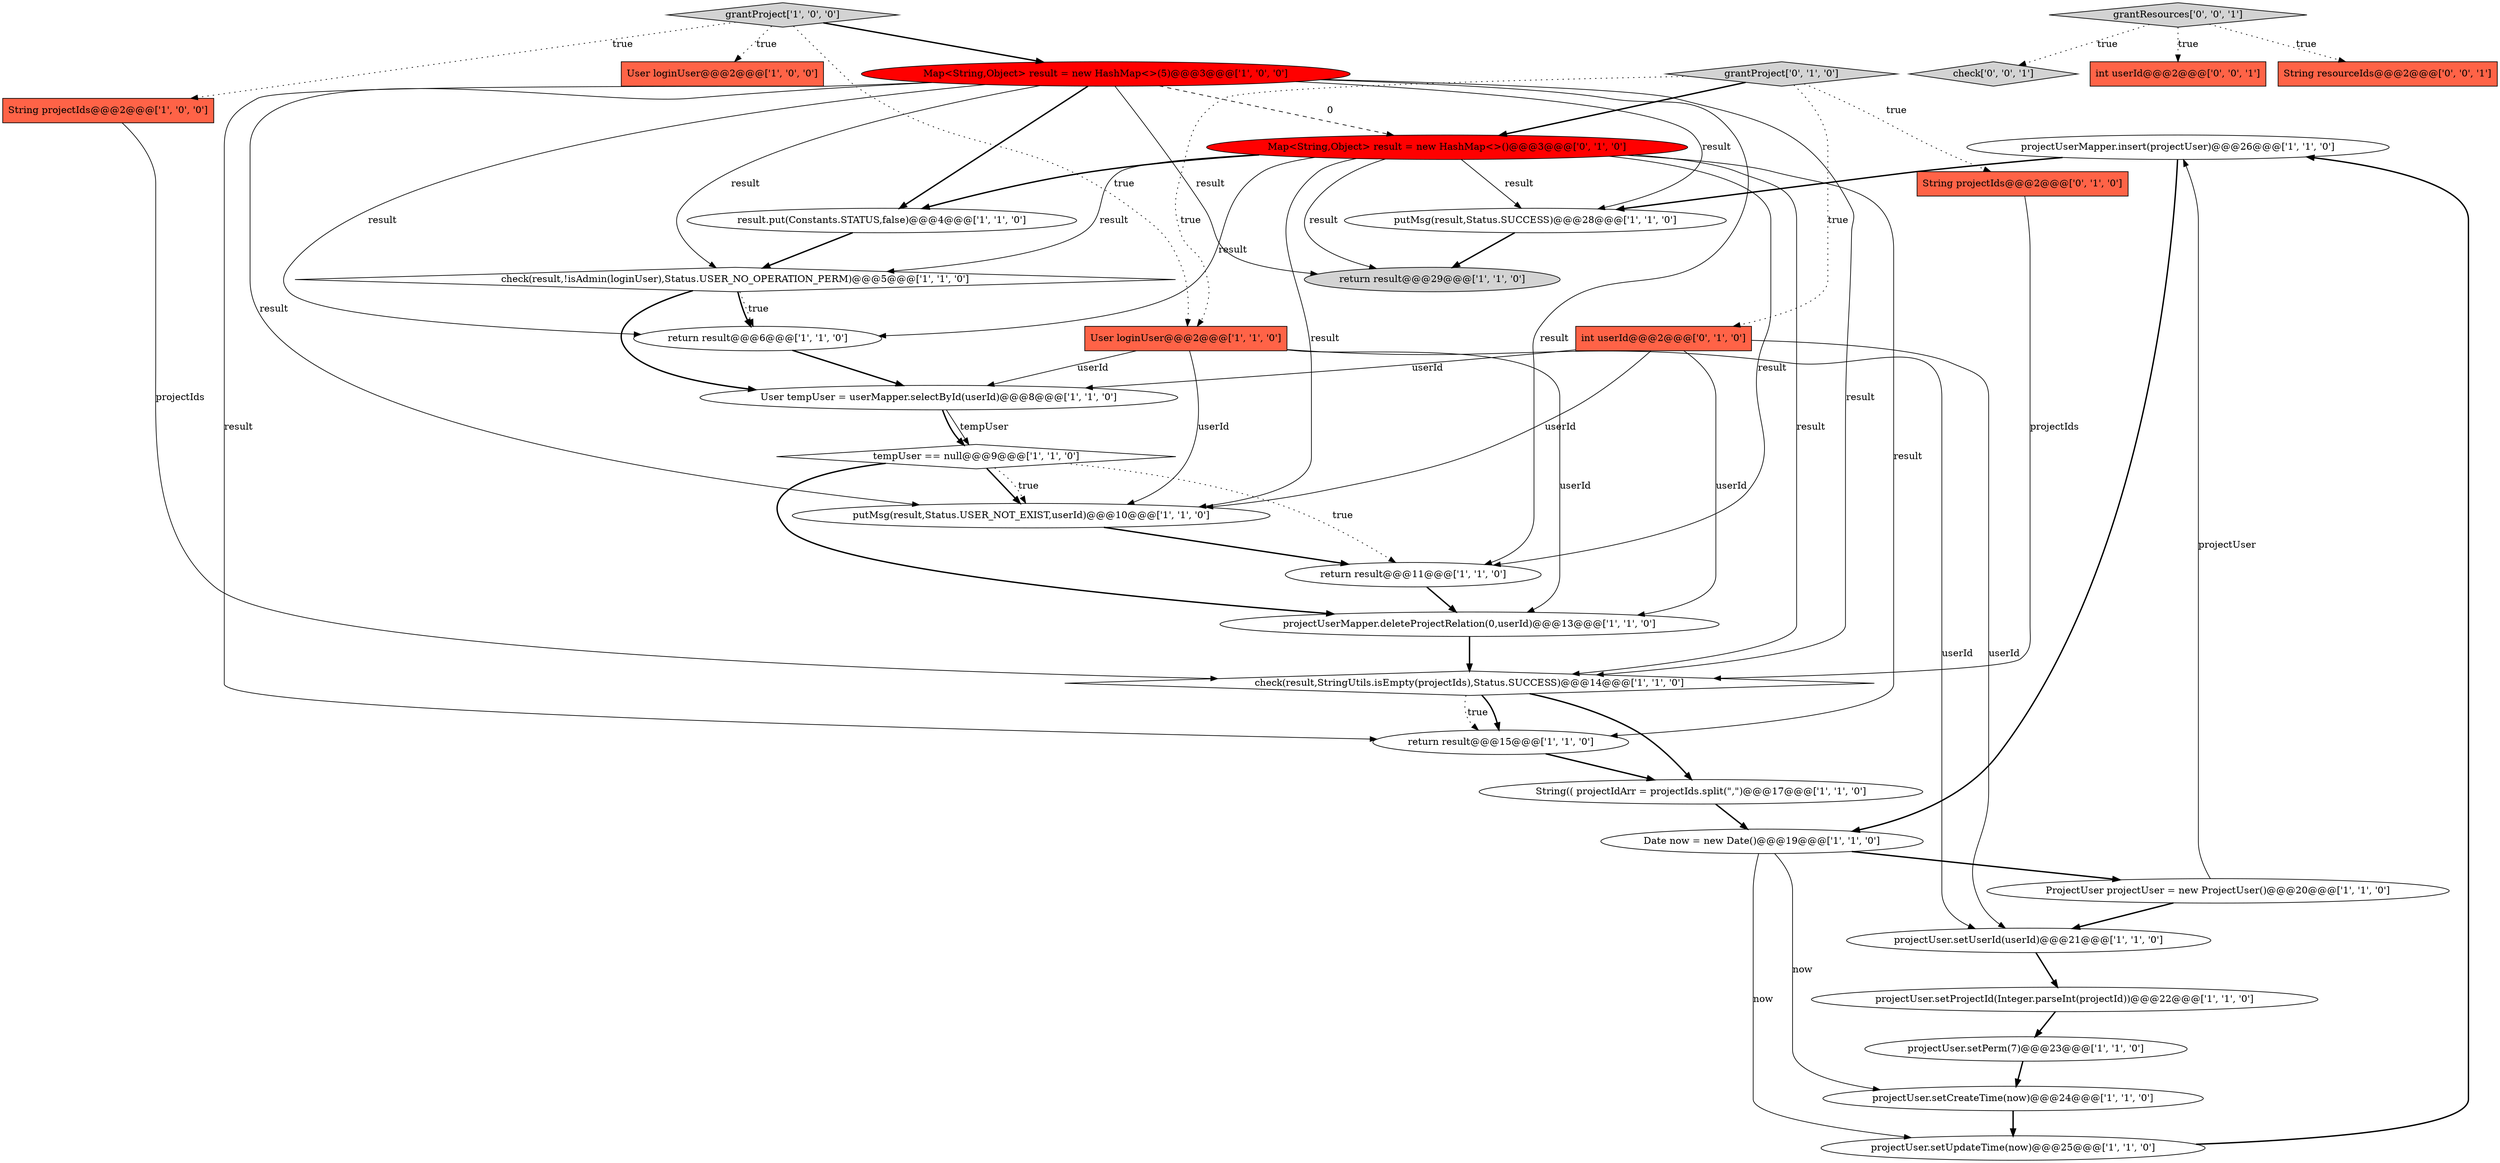 digraph {
7 [style = filled, label = "projectUserMapper.insert(projectUser)@@@26@@@['1', '1', '0']", fillcolor = white, shape = ellipse image = "AAA0AAABBB1BBB"];
10 [style = filled, label = "projectUser.setPerm(7)@@@23@@@['1', '1', '0']", fillcolor = white, shape = ellipse image = "AAA0AAABBB1BBB"];
14 [style = filled, label = "projectUser.setProjectId(Integer.parseInt(projectId))@@@22@@@['1', '1', '0']", fillcolor = white, shape = ellipse image = "AAA0AAABBB1BBB"];
4 [style = filled, label = "ProjectUser projectUser = new ProjectUser()@@@20@@@['1', '1', '0']", fillcolor = white, shape = ellipse image = "AAA0AAABBB1BBB"];
22 [style = filled, label = "Map<String,Object> result = new HashMap<>(5)@@@3@@@['1', '0', '0']", fillcolor = red, shape = ellipse image = "AAA1AAABBB1BBB"];
2 [style = filled, label = "User tempUser = userMapper.selectById(userId)@@@8@@@['1', '1', '0']", fillcolor = white, shape = ellipse image = "AAA0AAABBB1BBB"];
6 [style = filled, label = "return result@@@29@@@['1', '1', '0']", fillcolor = lightgray, shape = ellipse image = "AAA0AAABBB1BBB"];
9 [style = filled, label = "projectUser.setCreateTime(now)@@@24@@@['1', '1', '0']", fillcolor = white, shape = ellipse image = "AAA0AAABBB1BBB"];
0 [style = filled, label = "projectUser.setUserId(userId)@@@21@@@['1', '1', '0']", fillcolor = white, shape = ellipse image = "AAA0AAABBB1BBB"];
21 [style = filled, label = "User loginUser@@@2@@@['1', '0', '0']", fillcolor = tomato, shape = box image = "AAA0AAABBB1BBB"];
31 [style = filled, label = "check['0', '0', '1']", fillcolor = lightgray, shape = diamond image = "AAA0AAABBB3BBB"];
12 [style = filled, label = "return result@@@11@@@['1', '1', '0']", fillcolor = white, shape = ellipse image = "AAA0AAABBB1BBB"];
16 [style = filled, label = "String projectIds@@@2@@@['1', '0', '0']", fillcolor = tomato, shape = box image = "AAA0AAABBB1BBB"];
25 [style = filled, label = "grantProject['1', '0', '0']", fillcolor = lightgray, shape = diamond image = "AAA0AAABBB1BBB"];
15 [style = filled, label = "putMsg(result,Status.SUCCESS)@@@28@@@['1', '1', '0']", fillcolor = white, shape = ellipse image = "AAA0AAABBB1BBB"];
20 [style = filled, label = "return result@@@6@@@['1', '1', '0']", fillcolor = white, shape = ellipse image = "AAA0AAABBB1BBB"];
8 [style = filled, label = "return result@@@15@@@['1', '1', '0']", fillcolor = white, shape = ellipse image = "AAA0AAABBB1BBB"];
1 [style = filled, label = "putMsg(result,Status.USER_NOT_EXIST,userId)@@@10@@@['1', '1', '0']", fillcolor = white, shape = ellipse image = "AAA0AAABBB1BBB"];
30 [style = filled, label = "int userId@@@2@@@['0', '0', '1']", fillcolor = tomato, shape = box image = "AAA0AAABBB3BBB"];
27 [style = filled, label = "int userId@@@2@@@['0', '1', '0']", fillcolor = tomato, shape = box image = "AAA0AAABBB2BBB"];
18 [style = filled, label = "result.put(Constants.STATUS,false)@@@4@@@['1', '1', '0']", fillcolor = white, shape = ellipse image = "AAA0AAABBB1BBB"];
23 [style = filled, label = "User loginUser@@@2@@@['1', '1', '0']", fillcolor = tomato, shape = box image = "AAA0AAABBB1BBB"];
32 [style = filled, label = "String resourceIds@@@2@@@['0', '0', '1']", fillcolor = tomato, shape = box image = "AAA0AAABBB3BBB"];
3 [style = filled, label = "check(result,StringUtils.isEmpty(projectIds),Status.SUCCESS)@@@14@@@['1', '1', '0']", fillcolor = white, shape = diamond image = "AAA0AAABBB1BBB"];
11 [style = filled, label = "tempUser == null@@@9@@@['1', '1', '0']", fillcolor = white, shape = diamond image = "AAA0AAABBB1BBB"];
33 [style = filled, label = "grantResources['0', '0', '1']", fillcolor = lightgray, shape = diamond image = "AAA0AAABBB3BBB"];
24 [style = filled, label = "String(( projectIdArr = projectIds.split(\",\")@@@17@@@['1', '1', '0']", fillcolor = white, shape = ellipse image = "AAA0AAABBB1BBB"];
28 [style = filled, label = "String projectIds@@@2@@@['0', '1', '0']", fillcolor = tomato, shape = box image = "AAA0AAABBB2BBB"];
19 [style = filled, label = "check(result,!isAdmin(loginUser),Status.USER_NO_OPERATION_PERM)@@@5@@@['1', '1', '0']", fillcolor = white, shape = diamond image = "AAA0AAABBB1BBB"];
17 [style = filled, label = "projectUser.setUpdateTime(now)@@@25@@@['1', '1', '0']", fillcolor = white, shape = ellipse image = "AAA0AAABBB1BBB"];
26 [style = filled, label = "Map<String,Object> result = new HashMap<>()@@@3@@@['0', '1', '0']", fillcolor = red, shape = ellipse image = "AAA1AAABBB2BBB"];
29 [style = filled, label = "grantProject['0', '1', '0']", fillcolor = lightgray, shape = diamond image = "AAA0AAABBB2BBB"];
13 [style = filled, label = "Date now = new Date()@@@19@@@['1', '1', '0']", fillcolor = white, shape = ellipse image = "AAA0AAABBB1BBB"];
5 [style = filled, label = "projectUserMapper.deleteProjectRelation(0,userId)@@@13@@@['1', '1', '0']", fillcolor = white, shape = ellipse image = "AAA0AAABBB1BBB"];
26->1 [style = solid, label="result"];
5->3 [style = bold, label=""];
7->13 [style = bold, label=""];
27->1 [style = solid, label="userId"];
26->12 [style = solid, label="result"];
22->6 [style = solid, label="result"];
25->16 [style = dotted, label="true"];
25->21 [style = dotted, label="true"];
13->9 [style = solid, label="now"];
27->2 [style = solid, label="userId"];
12->5 [style = bold, label=""];
25->22 [style = bold, label=""];
3->24 [style = bold, label=""];
11->1 [style = bold, label=""];
33->32 [style = dotted, label="true"];
27->0 [style = solid, label="userId"];
19->20 [style = dotted, label="true"];
11->1 [style = dotted, label="true"];
19->20 [style = bold, label=""];
29->27 [style = dotted, label="true"];
11->12 [style = dotted, label="true"];
18->19 [style = bold, label=""];
22->19 [style = solid, label="result"];
26->18 [style = bold, label=""];
14->10 [style = bold, label=""];
9->17 [style = bold, label=""];
15->6 [style = bold, label=""];
29->23 [style = dotted, label="true"];
2->11 [style = solid, label="tempUser"];
26->19 [style = solid, label="result"];
19->2 [style = bold, label=""];
23->0 [style = solid, label="userId"];
22->8 [style = solid, label="result"];
33->30 [style = dotted, label="true"];
27->5 [style = solid, label="userId"];
4->0 [style = bold, label=""];
22->1 [style = solid, label="result"];
29->26 [style = bold, label=""];
20->2 [style = bold, label=""];
23->5 [style = solid, label="userId"];
17->7 [style = bold, label=""];
11->5 [style = bold, label=""];
0->14 [style = bold, label=""];
22->18 [style = bold, label=""];
13->17 [style = solid, label="now"];
22->3 [style = solid, label="result"];
26->8 [style = solid, label="result"];
22->20 [style = solid, label="result"];
23->1 [style = solid, label="userId"];
29->28 [style = dotted, label="true"];
3->8 [style = bold, label=""];
22->12 [style = solid, label="result"];
1->12 [style = bold, label=""];
7->15 [style = bold, label=""];
4->7 [style = solid, label="projectUser"];
22->26 [style = dashed, label="0"];
10->9 [style = bold, label=""];
26->3 [style = solid, label="result"];
23->2 [style = solid, label="userId"];
25->23 [style = dotted, label="true"];
26->15 [style = solid, label="result"];
3->8 [style = dotted, label="true"];
33->31 [style = dotted, label="true"];
22->15 [style = solid, label="result"];
28->3 [style = solid, label="projectIds"];
2->11 [style = bold, label=""];
26->20 [style = solid, label="result"];
16->3 [style = solid, label="projectIds"];
26->6 [style = solid, label="result"];
24->13 [style = bold, label=""];
13->4 [style = bold, label=""];
8->24 [style = bold, label=""];
}
